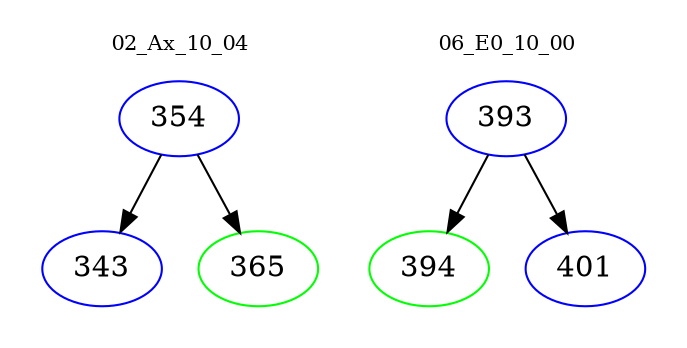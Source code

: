 digraph{
subgraph cluster_0 {
color = white
label = "02_Ax_10_04";
fontsize=10;
T0_354 [label="354", color="blue"]
T0_354 -> T0_343 [color="black"]
T0_343 [label="343", color="blue"]
T0_354 -> T0_365 [color="black"]
T0_365 [label="365", color="green"]
}
subgraph cluster_1 {
color = white
label = "06_E0_10_00";
fontsize=10;
T1_393 [label="393", color="blue"]
T1_393 -> T1_394 [color="black"]
T1_394 [label="394", color="green"]
T1_393 -> T1_401 [color="black"]
T1_401 [label="401", color="blue"]
}
}
